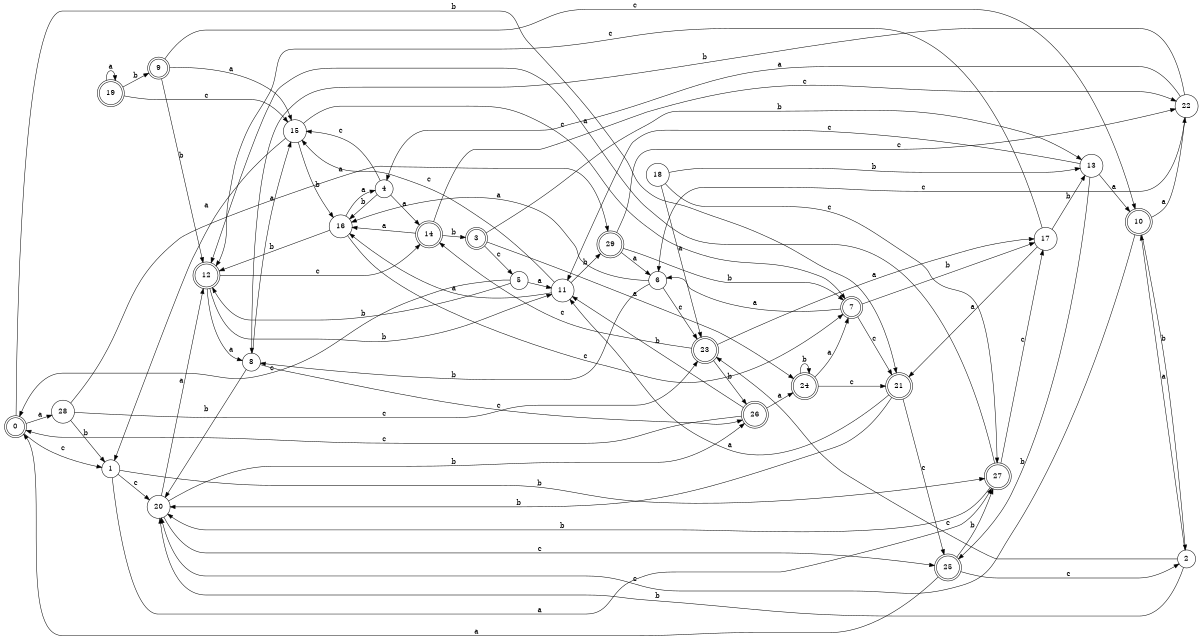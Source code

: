 digraph n24_7 {
__start0 [label="" shape="none"];

rankdir=LR;
size="8,5";

s0 [style="rounded,filled", color="black", fillcolor="white" shape="doublecircle", label="0"];
s1 [style="filled", color="black", fillcolor="white" shape="circle", label="1"];
s2 [style="filled", color="black", fillcolor="white" shape="circle", label="2"];
s3 [style="rounded,filled", color="black", fillcolor="white" shape="doublecircle", label="3"];
s4 [style="filled", color="black", fillcolor="white" shape="circle", label="4"];
s5 [style="filled", color="black", fillcolor="white" shape="circle", label="5"];
s6 [style="filled", color="black", fillcolor="white" shape="circle", label="6"];
s7 [style="rounded,filled", color="black", fillcolor="white" shape="doublecircle", label="7"];
s8 [style="filled", color="black", fillcolor="white" shape="circle", label="8"];
s9 [style="rounded,filled", color="black", fillcolor="white" shape="doublecircle", label="9"];
s10 [style="rounded,filled", color="black", fillcolor="white" shape="doublecircle", label="10"];
s11 [style="filled", color="black", fillcolor="white" shape="circle", label="11"];
s12 [style="rounded,filled", color="black", fillcolor="white" shape="doublecircle", label="12"];
s13 [style="filled", color="black", fillcolor="white" shape="circle", label="13"];
s14 [style="rounded,filled", color="black", fillcolor="white" shape="doublecircle", label="14"];
s15 [style="filled", color="black", fillcolor="white" shape="circle", label="15"];
s16 [style="filled", color="black", fillcolor="white" shape="circle", label="16"];
s17 [style="filled", color="black", fillcolor="white" shape="circle", label="17"];
s18 [style="filled", color="black", fillcolor="white" shape="circle", label="18"];
s19 [style="rounded,filled", color="black", fillcolor="white" shape="doublecircle", label="19"];
s20 [style="filled", color="black", fillcolor="white" shape="circle", label="20"];
s21 [style="rounded,filled", color="black", fillcolor="white" shape="doublecircle", label="21"];
s22 [style="filled", color="black", fillcolor="white" shape="circle", label="22"];
s23 [style="rounded,filled", color="black", fillcolor="white" shape="doublecircle", label="23"];
s24 [style="rounded,filled", color="black", fillcolor="white" shape="doublecircle", label="24"];
s25 [style="rounded,filled", color="black", fillcolor="white" shape="doublecircle", label="25"];
s26 [style="rounded,filled", color="black", fillcolor="white" shape="doublecircle", label="26"];
s27 [style="rounded,filled", color="black", fillcolor="white" shape="doublecircle", label="27"];
s28 [style="filled", color="black", fillcolor="white" shape="circle", label="28"];
s29 [style="rounded,filled", color="black", fillcolor="white" shape="doublecircle", label="29"];
s0 -> s28 [label="a"];
s0 -> s21 [label="b"];
s0 -> s1 [label="c"];
s1 -> s27 [label="a"];
s1 -> s27 [label="b"];
s1 -> s20 [label="c"];
s2 -> s10 [label="a"];
s2 -> s20 [label="b"];
s2 -> s23 [label="c"];
s3 -> s24 [label="a"];
s3 -> s13 [label="b"];
s3 -> s5 [label="c"];
s4 -> s14 [label="a"];
s4 -> s16 [label="b"];
s4 -> s15 [label="c"];
s5 -> s11 [label="a"];
s5 -> s12 [label="b"];
s5 -> s0 [label="c"];
s6 -> s16 [label="a"];
s6 -> s8 [label="b"];
s6 -> s23 [label="c"];
s7 -> s6 [label="a"];
s7 -> s17 [label="b"];
s7 -> s21 [label="c"];
s8 -> s15 [label="a"];
s8 -> s20 [label="b"];
s8 -> s26 [label="c"];
s9 -> s15 [label="a"];
s9 -> s12 [label="b"];
s9 -> s10 [label="c"];
s10 -> s22 [label="a"];
s10 -> s2 [label="b"];
s10 -> s20 [label="c"];
s11 -> s16 [label="a"];
s11 -> s29 [label="b"];
s11 -> s15 [label="c"];
s12 -> s8 [label="a"];
s12 -> s11 [label="b"];
s12 -> s14 [label="c"];
s13 -> s10 [label="a"];
s13 -> s25 [label="b"];
s13 -> s11 [label="c"];
s14 -> s16 [label="a"];
s14 -> s3 [label="b"];
s14 -> s22 [label="c"];
s15 -> s1 [label="a"];
s15 -> s16 [label="b"];
s15 -> s7 [label="c"];
s16 -> s4 [label="a"];
s16 -> s12 [label="b"];
s16 -> s7 [label="c"];
s17 -> s21 [label="a"];
s17 -> s13 [label="b"];
s17 -> s12 [label="c"];
s18 -> s23 [label="a"];
s18 -> s13 [label="b"];
s18 -> s27 [label="c"];
s19 -> s19 [label="a"];
s19 -> s9 [label="b"];
s19 -> s15 [label="c"];
s20 -> s12 [label="a"];
s20 -> s26 [label="b"];
s20 -> s25 [label="c"];
s21 -> s11 [label="a"];
s21 -> s20 [label="b"];
s21 -> s25 [label="c"];
s22 -> s4 [label="a"];
s22 -> s8 [label="b"];
s22 -> s6 [label="c"];
s23 -> s17 [label="a"];
s23 -> s26 [label="b"];
s23 -> s14 [label="c"];
s24 -> s7 [label="a"];
s24 -> s24 [label="b"];
s24 -> s21 [label="c"];
s25 -> s0 [label="a"];
s25 -> s27 [label="b"];
s25 -> s2 [label="c"];
s26 -> s24 [label="a"];
s26 -> s11 [label="b"];
s26 -> s0 [label="c"];
s27 -> s12 [label="a"];
s27 -> s20 [label="b"];
s27 -> s17 [label="c"];
s28 -> s29 [label="a"];
s28 -> s1 [label="b"];
s28 -> s23 [label="c"];
s29 -> s6 [label="a"];
s29 -> s7 [label="b"];
s29 -> s22 [label="c"];

}